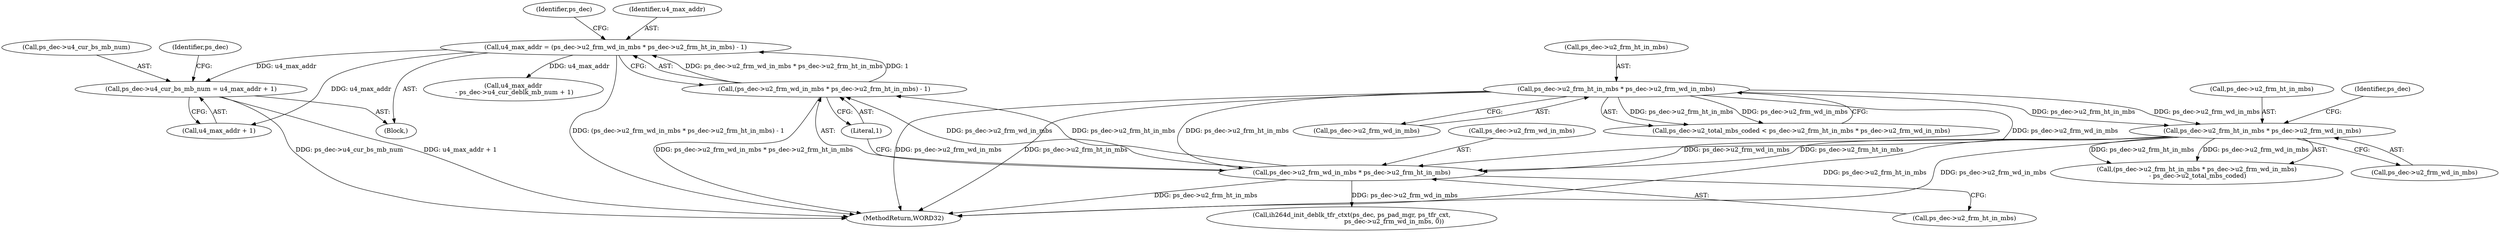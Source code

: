 digraph "0_Android_7109ce3f8f90a28ca9f0ee6e14f6ac5e414c62cf@pointer" {
"1001671" [label="(Call,ps_dec->u4_cur_bs_mb_num = u4_max_addr + 1)"];
"1001660" [label="(Call,u4_max_addr = (ps_dec->u2_frm_wd_in_mbs * ps_dec->u2_frm_ht_in_mbs) - 1)"];
"1001662" [label="(Call,(ps_dec->u2_frm_wd_in_mbs * ps_dec->u2_frm_ht_in_mbs) - 1)"];
"1001663" [label="(Call,ps_dec->u2_frm_wd_in_mbs * ps_dec->u2_frm_ht_in_mbs)"];
"1001484" [label="(Call,ps_dec->u2_frm_ht_in_mbs * ps_dec->u2_frm_wd_in_mbs)"];
"1001499" [label="(Call,ps_dec->u2_frm_ht_in_mbs * ps_dec->u2_frm_wd_in_mbs)"];
"1001688" [label="(Call,u4_max_addr\n - ps_dec->u4_cur_deblk_mb_num + 1)"];
"1001644" [label="(Block,)"];
"1001662" [label="(Call,(ps_dec->u2_frm_wd_in_mbs * ps_dec->u2_frm_ht_in_mbs) - 1)"];
"1001673" [label="(Identifier,ps_dec)"];
"1001499" [label="(Call,ps_dec->u2_frm_ht_in_mbs * ps_dec->u2_frm_wd_in_mbs)"];
"1001660" [label="(Call,u4_max_addr = (ps_dec->u2_frm_wd_in_mbs * ps_dec->u2_frm_ht_in_mbs) - 1)"];
"1001672" [label="(Call,ps_dec->u4_cur_bs_mb_num)"];
"1001485" [label="(Call,ps_dec->u2_frm_ht_in_mbs)"];
"1001671" [label="(Call,ps_dec->u4_cur_bs_mb_num = u4_max_addr + 1)"];
"1002160" [label="(MethodReturn,WORD32)"];
"1001498" [label="(Call,(ps_dec->u2_frm_ht_in_mbs * ps_dec->u2_frm_wd_in_mbs)\n - ps_dec->u2_total_mbs_coded)"];
"1001500" [label="(Call,ps_dec->u2_frm_ht_in_mbs)"];
"1001488" [label="(Call,ps_dec->u2_frm_wd_in_mbs)"];
"1001667" [label="(Call,ps_dec->u2_frm_ht_in_mbs)"];
"1001661" [label="(Identifier,u4_max_addr)"];
"1001670" [label="(Literal,1)"];
"1001480" [label="(Call,ps_dec->u2_total_mbs_coded < ps_dec->u2_frm_ht_in_mbs * ps_dec->u2_frm_wd_in_mbs)"];
"1001663" [label="(Call,ps_dec->u2_frm_wd_in_mbs * ps_dec->u2_frm_ht_in_mbs)"];
"1001664" [label="(Call,ps_dec->u2_frm_wd_in_mbs)"];
"1001503" [label="(Call,ps_dec->u2_frm_wd_in_mbs)"];
"1001507" [label="(Identifier,ps_dec)"];
"1001679" [label="(Identifier,ps_dec)"];
"1001675" [label="(Call,u4_max_addr + 1)"];
"1001678" [label="(Call,ih264d_init_deblk_tfr_ctxt(ps_dec, ps_pad_mgr, ps_tfr_cxt,\n                                           ps_dec->u2_frm_wd_in_mbs, 0))"];
"1001484" [label="(Call,ps_dec->u2_frm_ht_in_mbs * ps_dec->u2_frm_wd_in_mbs)"];
"1001671" -> "1001644"  [label="AST: "];
"1001671" -> "1001675"  [label="CFG: "];
"1001672" -> "1001671"  [label="AST: "];
"1001675" -> "1001671"  [label="AST: "];
"1001679" -> "1001671"  [label="CFG: "];
"1001671" -> "1002160"  [label="DDG: ps_dec->u4_cur_bs_mb_num"];
"1001671" -> "1002160"  [label="DDG: u4_max_addr + 1"];
"1001660" -> "1001671"  [label="DDG: u4_max_addr"];
"1001660" -> "1001644"  [label="AST: "];
"1001660" -> "1001662"  [label="CFG: "];
"1001661" -> "1001660"  [label="AST: "];
"1001662" -> "1001660"  [label="AST: "];
"1001673" -> "1001660"  [label="CFG: "];
"1001660" -> "1002160"  [label="DDG: (ps_dec->u2_frm_wd_in_mbs * ps_dec->u2_frm_ht_in_mbs) - 1"];
"1001662" -> "1001660"  [label="DDG: ps_dec->u2_frm_wd_in_mbs * ps_dec->u2_frm_ht_in_mbs"];
"1001662" -> "1001660"  [label="DDG: 1"];
"1001660" -> "1001675"  [label="DDG: u4_max_addr"];
"1001660" -> "1001688"  [label="DDG: u4_max_addr"];
"1001662" -> "1001670"  [label="CFG: "];
"1001663" -> "1001662"  [label="AST: "];
"1001670" -> "1001662"  [label="AST: "];
"1001662" -> "1002160"  [label="DDG: ps_dec->u2_frm_wd_in_mbs * ps_dec->u2_frm_ht_in_mbs"];
"1001663" -> "1001662"  [label="DDG: ps_dec->u2_frm_wd_in_mbs"];
"1001663" -> "1001662"  [label="DDG: ps_dec->u2_frm_ht_in_mbs"];
"1001663" -> "1001667"  [label="CFG: "];
"1001664" -> "1001663"  [label="AST: "];
"1001667" -> "1001663"  [label="AST: "];
"1001670" -> "1001663"  [label="CFG: "];
"1001663" -> "1002160"  [label="DDG: ps_dec->u2_frm_ht_in_mbs"];
"1001484" -> "1001663"  [label="DDG: ps_dec->u2_frm_wd_in_mbs"];
"1001484" -> "1001663"  [label="DDG: ps_dec->u2_frm_ht_in_mbs"];
"1001499" -> "1001663"  [label="DDG: ps_dec->u2_frm_wd_in_mbs"];
"1001499" -> "1001663"  [label="DDG: ps_dec->u2_frm_ht_in_mbs"];
"1001663" -> "1001678"  [label="DDG: ps_dec->u2_frm_wd_in_mbs"];
"1001484" -> "1001480"  [label="AST: "];
"1001484" -> "1001488"  [label="CFG: "];
"1001485" -> "1001484"  [label="AST: "];
"1001488" -> "1001484"  [label="AST: "];
"1001480" -> "1001484"  [label="CFG: "];
"1001484" -> "1002160"  [label="DDG: ps_dec->u2_frm_wd_in_mbs"];
"1001484" -> "1002160"  [label="DDG: ps_dec->u2_frm_ht_in_mbs"];
"1001484" -> "1001480"  [label="DDG: ps_dec->u2_frm_ht_in_mbs"];
"1001484" -> "1001480"  [label="DDG: ps_dec->u2_frm_wd_in_mbs"];
"1001484" -> "1001499"  [label="DDG: ps_dec->u2_frm_ht_in_mbs"];
"1001484" -> "1001499"  [label="DDG: ps_dec->u2_frm_wd_in_mbs"];
"1001499" -> "1001498"  [label="AST: "];
"1001499" -> "1001503"  [label="CFG: "];
"1001500" -> "1001499"  [label="AST: "];
"1001503" -> "1001499"  [label="AST: "];
"1001507" -> "1001499"  [label="CFG: "];
"1001499" -> "1002160"  [label="DDG: ps_dec->u2_frm_ht_in_mbs"];
"1001499" -> "1002160"  [label="DDG: ps_dec->u2_frm_wd_in_mbs"];
"1001499" -> "1001498"  [label="DDG: ps_dec->u2_frm_ht_in_mbs"];
"1001499" -> "1001498"  [label="DDG: ps_dec->u2_frm_wd_in_mbs"];
}
